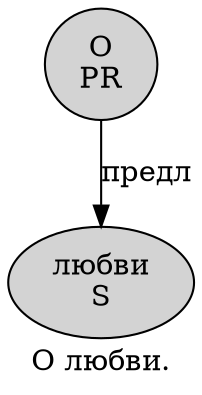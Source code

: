 digraph SENTENCE_684 {
	graph [label="О любви."]
	node [style=filled]
		0 [label="О
PR" color="" fillcolor=lightgray penwidth=1 shape=ellipse]
		1 [label="любви
S" color="" fillcolor=lightgray penwidth=1 shape=ellipse]
			0 -> 1 [label="предл"]
}